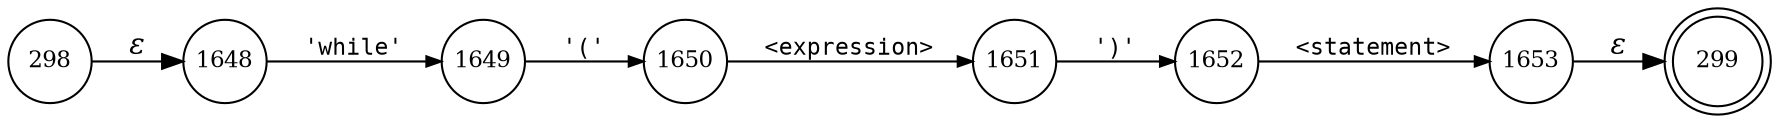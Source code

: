 digraph ATN {
rankdir=LR;
s299[fontsize=11, label="299", shape=doublecircle, fixedsize=true, width=.6];
s1648[fontsize=11,label="1648", shape=circle, fixedsize=true, width=.55, peripheries=1];
s1649[fontsize=11,label="1649", shape=circle, fixedsize=true, width=.55, peripheries=1];
s1650[fontsize=11,label="1650", shape=circle, fixedsize=true, width=.55, peripheries=1];
s1651[fontsize=11,label="1651", shape=circle, fixedsize=true, width=.55, peripheries=1];
s1652[fontsize=11,label="1652", shape=circle, fixedsize=true, width=.55, peripheries=1];
s1653[fontsize=11,label="1653", shape=circle, fixedsize=true, width=.55, peripheries=1];
s298[fontsize=11,label="298", shape=circle, fixedsize=true, width=.55, peripheries=1];
s298 -> s1648 [fontname="Times-Italic", label="&epsilon;"];
s1648 -> s1649 [fontsize=11, fontname="Courier", arrowsize=.7, label = "'while'", arrowhead = normal];
s1649 -> s1650 [fontsize=11, fontname="Courier", arrowsize=.7, label = "'('", arrowhead = normal];
s1650 -> s1651 [fontsize=11, fontname="Courier", arrowsize=.7, label = "<expression>", arrowhead = normal];
s1651 -> s1652 [fontsize=11, fontname="Courier", arrowsize=.7, label = "')'", arrowhead = normal];
s1652 -> s1653 [fontsize=11, fontname="Courier", arrowsize=.7, label = "<statement>", arrowhead = normal];
s1653 -> s299 [fontname="Times-Italic", label="&epsilon;"];
}